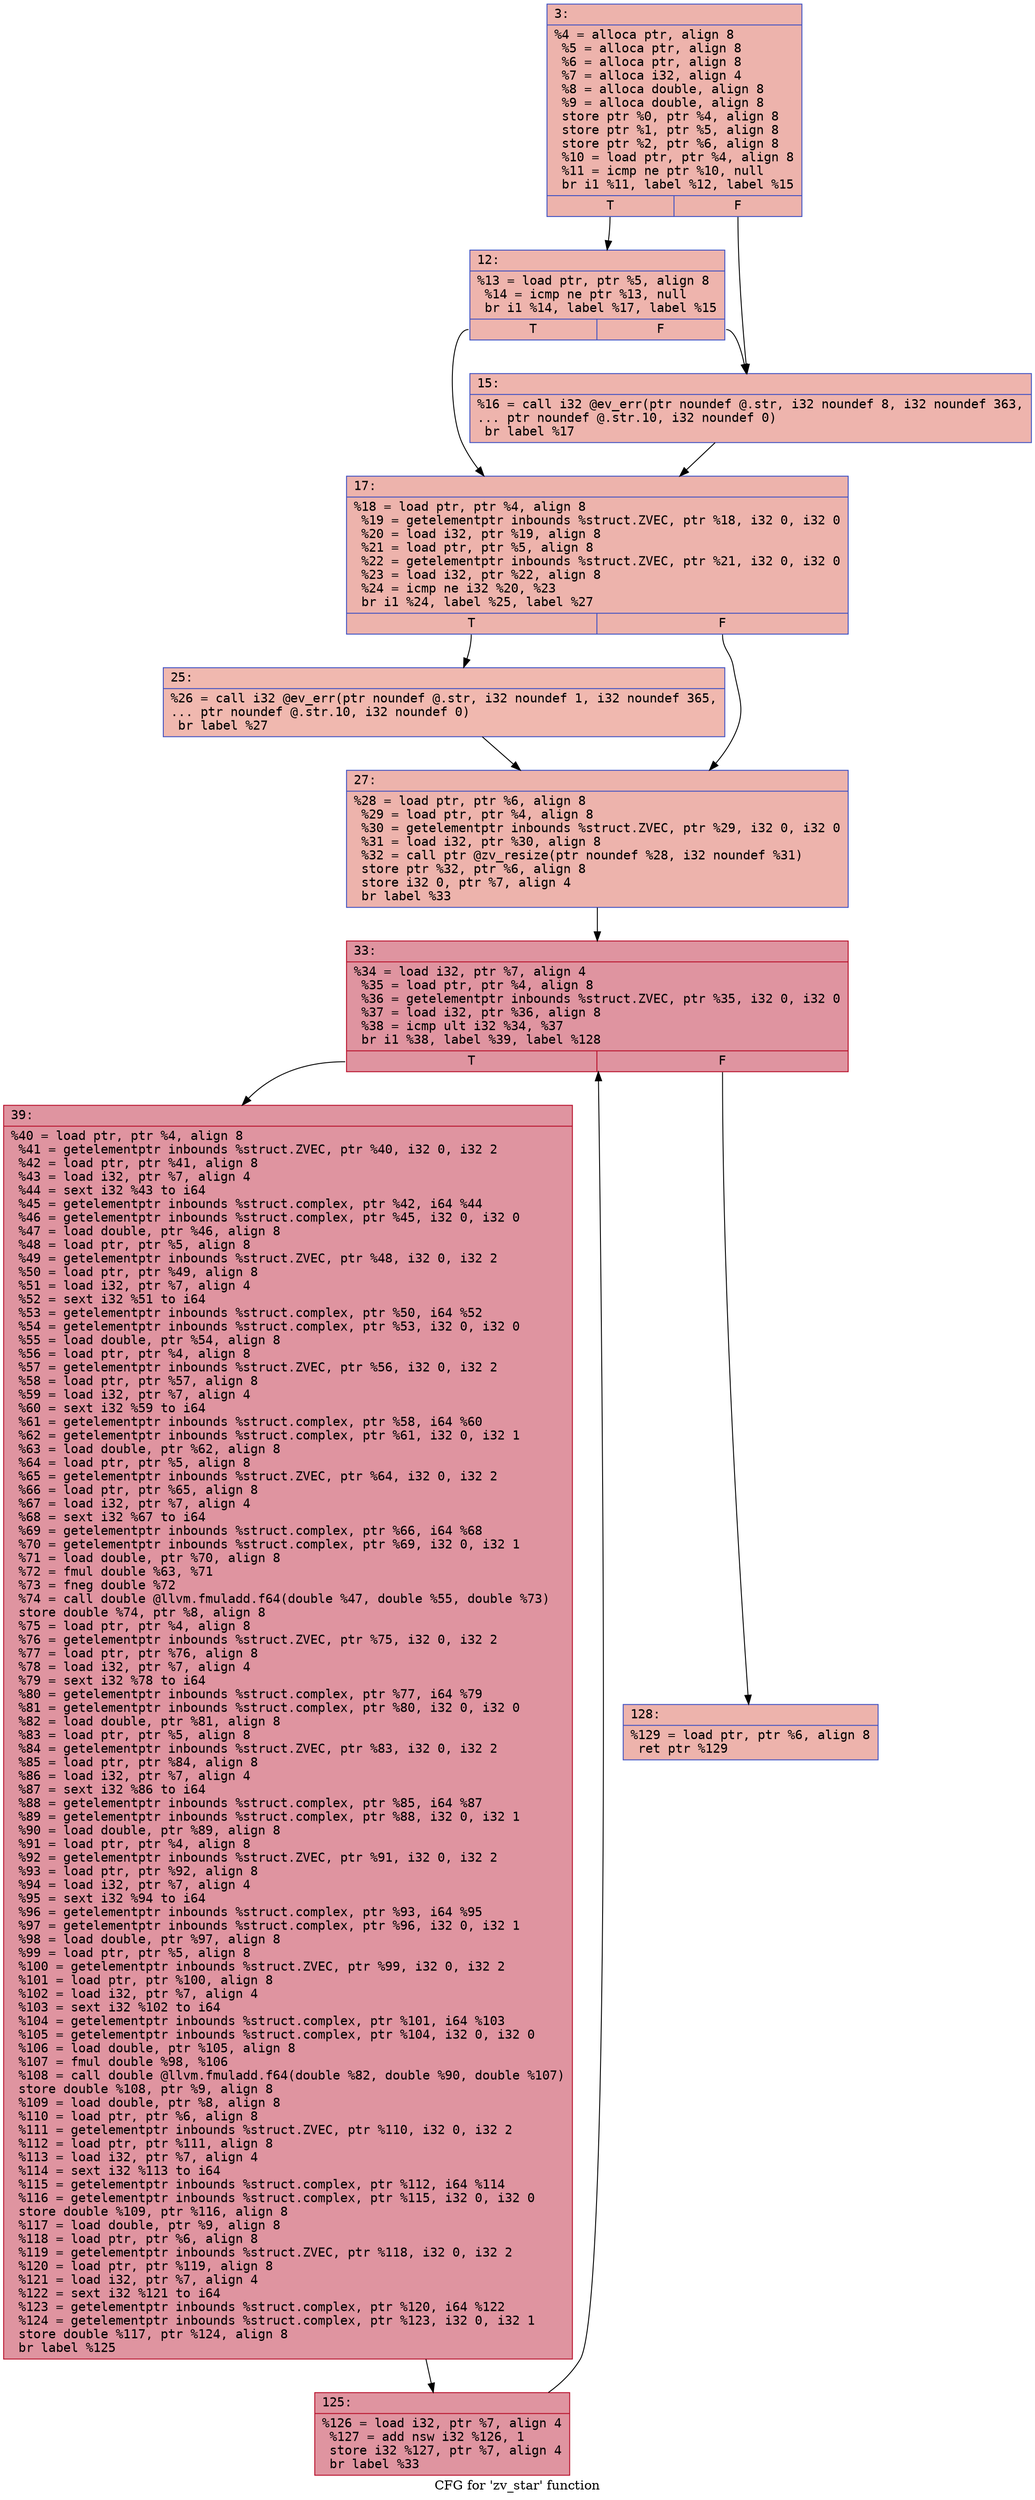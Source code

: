 digraph "CFG for 'zv_star' function" {
	label="CFG for 'zv_star' function";

	Node0x600000d8f660 [shape=record,color="#3d50c3ff", style=filled, fillcolor="#d6524470" fontname="Courier",label="{3:\l|  %4 = alloca ptr, align 8\l  %5 = alloca ptr, align 8\l  %6 = alloca ptr, align 8\l  %7 = alloca i32, align 4\l  %8 = alloca double, align 8\l  %9 = alloca double, align 8\l  store ptr %0, ptr %4, align 8\l  store ptr %1, ptr %5, align 8\l  store ptr %2, ptr %6, align 8\l  %10 = load ptr, ptr %4, align 8\l  %11 = icmp ne ptr %10, null\l  br i1 %11, label %12, label %15\l|{<s0>T|<s1>F}}"];
	Node0x600000d8f660:s0 -> Node0x600000d8f6b0[tooltip="3 -> 12\nProbability 62.50%" ];
	Node0x600000d8f660:s1 -> Node0x600000d8f700[tooltip="3 -> 15\nProbability 37.50%" ];
	Node0x600000d8f6b0 [shape=record,color="#3d50c3ff", style=filled, fillcolor="#d8564670" fontname="Courier",label="{12:\l|  %13 = load ptr, ptr %5, align 8\l  %14 = icmp ne ptr %13, null\l  br i1 %14, label %17, label %15\l|{<s0>T|<s1>F}}"];
	Node0x600000d8f6b0:s0 -> Node0x600000d8f750[tooltip="12 -> 17\nProbability 62.50%" ];
	Node0x600000d8f6b0:s1 -> Node0x600000d8f700[tooltip="12 -> 15\nProbability 37.50%" ];
	Node0x600000d8f700 [shape=record,color="#3d50c3ff", style=filled, fillcolor="#d8564670" fontname="Courier",label="{15:\l|  %16 = call i32 @ev_err(ptr noundef @.str, i32 noundef 8, i32 noundef 363,\l... ptr noundef @.str.10, i32 noundef 0)\l  br label %17\l}"];
	Node0x600000d8f700 -> Node0x600000d8f750[tooltip="15 -> 17\nProbability 100.00%" ];
	Node0x600000d8f750 [shape=record,color="#3d50c3ff", style=filled, fillcolor="#d6524470" fontname="Courier",label="{17:\l|  %18 = load ptr, ptr %4, align 8\l  %19 = getelementptr inbounds %struct.ZVEC, ptr %18, i32 0, i32 0\l  %20 = load i32, ptr %19, align 8\l  %21 = load ptr, ptr %5, align 8\l  %22 = getelementptr inbounds %struct.ZVEC, ptr %21, i32 0, i32 0\l  %23 = load i32, ptr %22, align 8\l  %24 = icmp ne i32 %20, %23\l  br i1 %24, label %25, label %27\l|{<s0>T|<s1>F}}"];
	Node0x600000d8f750:s0 -> Node0x600000d8f7a0[tooltip="17 -> 25\nProbability 50.00%" ];
	Node0x600000d8f750:s1 -> Node0x600000d8f7f0[tooltip="17 -> 27\nProbability 50.00%" ];
	Node0x600000d8f7a0 [shape=record,color="#3d50c3ff", style=filled, fillcolor="#dc5d4a70" fontname="Courier",label="{25:\l|  %26 = call i32 @ev_err(ptr noundef @.str, i32 noundef 1, i32 noundef 365,\l... ptr noundef @.str.10, i32 noundef 0)\l  br label %27\l}"];
	Node0x600000d8f7a0 -> Node0x600000d8f7f0[tooltip="25 -> 27\nProbability 100.00%" ];
	Node0x600000d8f7f0 [shape=record,color="#3d50c3ff", style=filled, fillcolor="#d6524470" fontname="Courier",label="{27:\l|  %28 = load ptr, ptr %6, align 8\l  %29 = load ptr, ptr %4, align 8\l  %30 = getelementptr inbounds %struct.ZVEC, ptr %29, i32 0, i32 0\l  %31 = load i32, ptr %30, align 8\l  %32 = call ptr @zv_resize(ptr noundef %28, i32 noundef %31)\l  store ptr %32, ptr %6, align 8\l  store i32 0, ptr %7, align 4\l  br label %33\l}"];
	Node0x600000d8f7f0 -> Node0x600000d8f840[tooltip="27 -> 33\nProbability 100.00%" ];
	Node0x600000d8f840 [shape=record,color="#b70d28ff", style=filled, fillcolor="#b70d2870" fontname="Courier",label="{33:\l|  %34 = load i32, ptr %7, align 4\l  %35 = load ptr, ptr %4, align 8\l  %36 = getelementptr inbounds %struct.ZVEC, ptr %35, i32 0, i32 0\l  %37 = load i32, ptr %36, align 8\l  %38 = icmp ult i32 %34, %37\l  br i1 %38, label %39, label %128\l|{<s0>T|<s1>F}}"];
	Node0x600000d8f840:s0 -> Node0x600000d8f890[tooltip="33 -> 39\nProbability 96.88%" ];
	Node0x600000d8f840:s1 -> Node0x600000d8f930[tooltip="33 -> 128\nProbability 3.12%" ];
	Node0x600000d8f890 [shape=record,color="#b70d28ff", style=filled, fillcolor="#b70d2870" fontname="Courier",label="{39:\l|  %40 = load ptr, ptr %4, align 8\l  %41 = getelementptr inbounds %struct.ZVEC, ptr %40, i32 0, i32 2\l  %42 = load ptr, ptr %41, align 8\l  %43 = load i32, ptr %7, align 4\l  %44 = sext i32 %43 to i64\l  %45 = getelementptr inbounds %struct.complex, ptr %42, i64 %44\l  %46 = getelementptr inbounds %struct.complex, ptr %45, i32 0, i32 0\l  %47 = load double, ptr %46, align 8\l  %48 = load ptr, ptr %5, align 8\l  %49 = getelementptr inbounds %struct.ZVEC, ptr %48, i32 0, i32 2\l  %50 = load ptr, ptr %49, align 8\l  %51 = load i32, ptr %7, align 4\l  %52 = sext i32 %51 to i64\l  %53 = getelementptr inbounds %struct.complex, ptr %50, i64 %52\l  %54 = getelementptr inbounds %struct.complex, ptr %53, i32 0, i32 0\l  %55 = load double, ptr %54, align 8\l  %56 = load ptr, ptr %4, align 8\l  %57 = getelementptr inbounds %struct.ZVEC, ptr %56, i32 0, i32 2\l  %58 = load ptr, ptr %57, align 8\l  %59 = load i32, ptr %7, align 4\l  %60 = sext i32 %59 to i64\l  %61 = getelementptr inbounds %struct.complex, ptr %58, i64 %60\l  %62 = getelementptr inbounds %struct.complex, ptr %61, i32 0, i32 1\l  %63 = load double, ptr %62, align 8\l  %64 = load ptr, ptr %5, align 8\l  %65 = getelementptr inbounds %struct.ZVEC, ptr %64, i32 0, i32 2\l  %66 = load ptr, ptr %65, align 8\l  %67 = load i32, ptr %7, align 4\l  %68 = sext i32 %67 to i64\l  %69 = getelementptr inbounds %struct.complex, ptr %66, i64 %68\l  %70 = getelementptr inbounds %struct.complex, ptr %69, i32 0, i32 1\l  %71 = load double, ptr %70, align 8\l  %72 = fmul double %63, %71\l  %73 = fneg double %72\l  %74 = call double @llvm.fmuladd.f64(double %47, double %55, double %73)\l  store double %74, ptr %8, align 8\l  %75 = load ptr, ptr %4, align 8\l  %76 = getelementptr inbounds %struct.ZVEC, ptr %75, i32 0, i32 2\l  %77 = load ptr, ptr %76, align 8\l  %78 = load i32, ptr %7, align 4\l  %79 = sext i32 %78 to i64\l  %80 = getelementptr inbounds %struct.complex, ptr %77, i64 %79\l  %81 = getelementptr inbounds %struct.complex, ptr %80, i32 0, i32 0\l  %82 = load double, ptr %81, align 8\l  %83 = load ptr, ptr %5, align 8\l  %84 = getelementptr inbounds %struct.ZVEC, ptr %83, i32 0, i32 2\l  %85 = load ptr, ptr %84, align 8\l  %86 = load i32, ptr %7, align 4\l  %87 = sext i32 %86 to i64\l  %88 = getelementptr inbounds %struct.complex, ptr %85, i64 %87\l  %89 = getelementptr inbounds %struct.complex, ptr %88, i32 0, i32 1\l  %90 = load double, ptr %89, align 8\l  %91 = load ptr, ptr %4, align 8\l  %92 = getelementptr inbounds %struct.ZVEC, ptr %91, i32 0, i32 2\l  %93 = load ptr, ptr %92, align 8\l  %94 = load i32, ptr %7, align 4\l  %95 = sext i32 %94 to i64\l  %96 = getelementptr inbounds %struct.complex, ptr %93, i64 %95\l  %97 = getelementptr inbounds %struct.complex, ptr %96, i32 0, i32 1\l  %98 = load double, ptr %97, align 8\l  %99 = load ptr, ptr %5, align 8\l  %100 = getelementptr inbounds %struct.ZVEC, ptr %99, i32 0, i32 2\l  %101 = load ptr, ptr %100, align 8\l  %102 = load i32, ptr %7, align 4\l  %103 = sext i32 %102 to i64\l  %104 = getelementptr inbounds %struct.complex, ptr %101, i64 %103\l  %105 = getelementptr inbounds %struct.complex, ptr %104, i32 0, i32 0\l  %106 = load double, ptr %105, align 8\l  %107 = fmul double %98, %106\l  %108 = call double @llvm.fmuladd.f64(double %82, double %90, double %107)\l  store double %108, ptr %9, align 8\l  %109 = load double, ptr %8, align 8\l  %110 = load ptr, ptr %6, align 8\l  %111 = getelementptr inbounds %struct.ZVEC, ptr %110, i32 0, i32 2\l  %112 = load ptr, ptr %111, align 8\l  %113 = load i32, ptr %7, align 4\l  %114 = sext i32 %113 to i64\l  %115 = getelementptr inbounds %struct.complex, ptr %112, i64 %114\l  %116 = getelementptr inbounds %struct.complex, ptr %115, i32 0, i32 0\l  store double %109, ptr %116, align 8\l  %117 = load double, ptr %9, align 8\l  %118 = load ptr, ptr %6, align 8\l  %119 = getelementptr inbounds %struct.ZVEC, ptr %118, i32 0, i32 2\l  %120 = load ptr, ptr %119, align 8\l  %121 = load i32, ptr %7, align 4\l  %122 = sext i32 %121 to i64\l  %123 = getelementptr inbounds %struct.complex, ptr %120, i64 %122\l  %124 = getelementptr inbounds %struct.complex, ptr %123, i32 0, i32 1\l  store double %117, ptr %124, align 8\l  br label %125\l}"];
	Node0x600000d8f890 -> Node0x600000d8f8e0[tooltip="39 -> 125\nProbability 100.00%" ];
	Node0x600000d8f8e0 [shape=record,color="#b70d28ff", style=filled, fillcolor="#b70d2870" fontname="Courier",label="{125:\l|  %126 = load i32, ptr %7, align 4\l  %127 = add nsw i32 %126, 1\l  store i32 %127, ptr %7, align 4\l  br label %33\l}"];
	Node0x600000d8f8e0 -> Node0x600000d8f840[tooltip="125 -> 33\nProbability 100.00%" ];
	Node0x600000d8f930 [shape=record,color="#3d50c3ff", style=filled, fillcolor="#d6524470" fontname="Courier",label="{128:\l|  %129 = load ptr, ptr %6, align 8\l  ret ptr %129\l}"];
}
